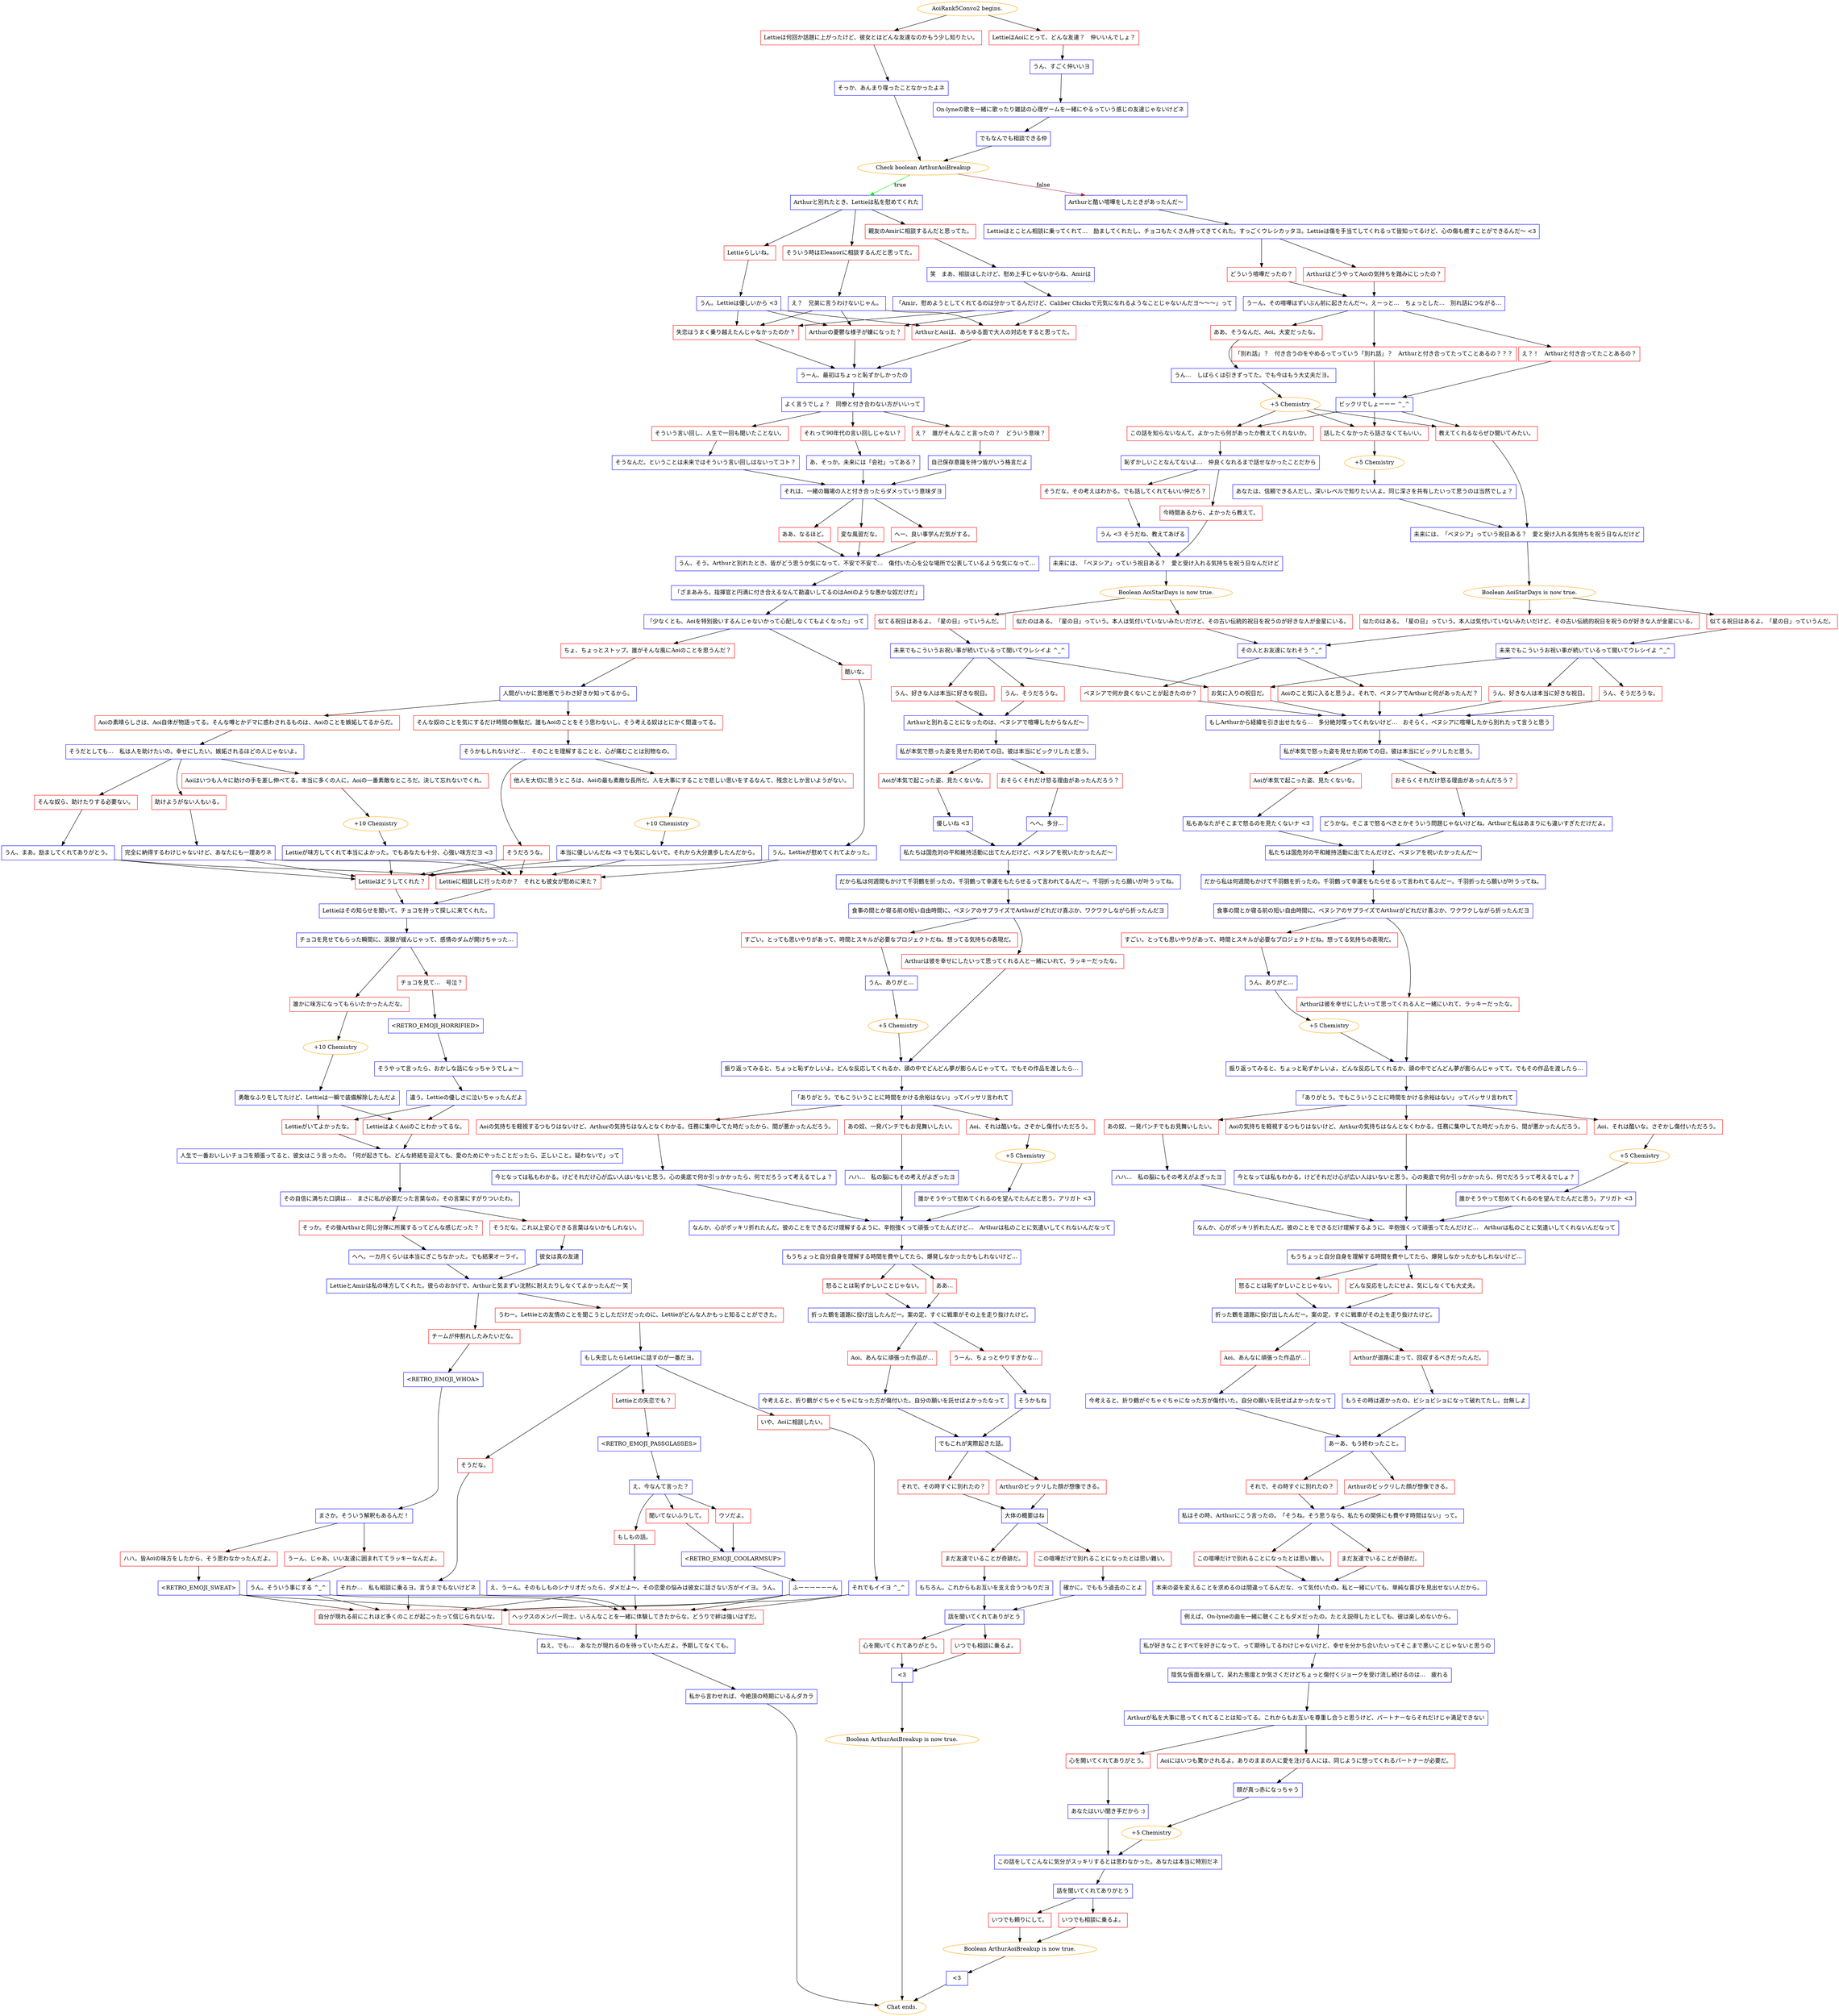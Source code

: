 digraph {
	"AoiRank5Convo2 begins." [color=orange];
		"AoiRank5Convo2 begins." -> j3021342088;
		"AoiRank5Convo2 begins." -> j253830199;
	j3021342088 [label="Lettieは何回か話題に上がったけど、彼女とはどんな友達なのかもう少し知りたい。",shape=box,color=red];
		j3021342088 -> j198829343;
	j253830199 [label="LettieはAoiにとって、どんな友達？　仲いいんでしょ？",shape=box,color=red];
		j253830199 -> j3880149119;
	j198829343 [label="そっか、あんまり喋ったことなかったよネ",shape=box,color=blue];
		j198829343 -> j3919667655;
	j3880149119 [label="うん、すごく仲いいヨ",shape=box,color=blue];
		j3880149119 -> j2576248014;
	j3919667655 [label="Check boolean ArthurAoiBreakup",color=orange];
		j3919667655 -> j1828233437 [label=true,color=green];
		j3919667655 -> j1200729487 [label=false,color=brown];
	j2576248014 [label="On-lyneの歌を一緒に歌ったり雑誌の心理ゲームを一緒にやるっていう感じの友達じゃないけどネ",shape=box,color=blue];
		j2576248014 -> j1580626042;
	j1828233437 [label="Arthurと別れたとき、Lettieは私を慰めてくれた",shape=box,color=blue];
		j1828233437 -> j3885360396;
		j1828233437 -> j117481311;
		j1828233437 -> j4188351930;
	j1200729487 [label="Arthurと酷い喧嘩をしたときがあったんだ～",shape=box,color=blue];
		j1200729487 -> j1428053855;
	j1580626042 [label="でもなんでも相談できる仲",shape=box,color=blue];
		j1580626042 -> j3919667655;
	j3885360396 [label="そういう時はEleanorに相談するんだと思ってた。",shape=box,color=red];
		j3885360396 -> j1157221321;
	j117481311 [label="親友のAmirに相談するんだと思ってた。",shape=box,color=red];
		j117481311 -> j1881168906;
	j4188351930 [label="Lettieらしいね。",shape=box,color=red];
		j4188351930 -> j2028825500;
	j1428053855 [label="Lettieはとことん相談に乗ってくれて…　励ましてくれたし、チョコもたくさん持ってきてくれた。すっごくウレシカッタヨ。Lettieは傷を手当てしてくれるって皆知ってるけど、心の傷も癒すことができるんだ～ <3",shape=box,color=blue];
		j1428053855 -> j4114008352;
		j1428053855 -> j2408176361;
	j1157221321 [label="え？　兄弟に言うわけないじゃん。",shape=box,color=blue];
		j1157221321 -> j3512352191;
		j1157221321 -> j773356507;
		j1157221321 -> j55867361;
	j1881168906 [label="笑　まあ、相談はしたけど、慰め上手じゃないからね、Amirは",shape=box,color=blue];
		j1881168906 -> j3104156539;
	j2028825500 [label="うん。Lettieは優しいから <3",shape=box,color=blue];
		j2028825500 -> j3512352191;
		j2028825500 -> j773356507;
		j2028825500 -> j55867361;
	j4114008352 [label="どういう喧嘩だったの？",shape=box,color=red];
		j4114008352 -> j899884019;
	j2408176361 [label="ArthurはどうやってAoiの気持ちを踏みにじったの？",shape=box,color=red];
		j2408176361 -> j899884019;
	j3512352191 [label="Arthurの憂鬱な様子が嫌になった？",shape=box,color=red];
		j3512352191 -> j1539559658;
	j773356507 [label="失恋はうまく乗り越えたんじゃなかったのか？",shape=box,color=red];
		j773356507 -> j1539559658;
	j55867361 [label="ArthurとAoiは、あらゆる面で大人の対応をすると思ってた。",shape=box,color=red];
		j55867361 -> j1539559658;
	j3104156539 [label="「Amir、慰めようとしてくれてるのは分かってるんだけど、Caliber Chicksで元気になれるようなことじゃないんだヨ～～～」って",shape=box,color=blue];
		j3104156539 -> j3512352191;
		j3104156539 -> j773356507;
		j3104156539 -> j55867361;
	j899884019 [label="うーん、その喧嘩はずいぶん前に起きたんだ～。えーっと…　ちょっとした…　別れ話につながる…",shape=box,color=blue];
		j899884019 -> j482169883;
		j899884019 -> j1038049207;
		j899884019 -> j3719439331;
	j1539559658 [label="うーん、最初はちょっと恥ずかしかったの",shape=box,color=blue];
		j1539559658 -> j4236654272;
	j482169883 [label="え？！　Arthurと付き合ってたことあるの？",shape=box,color=red];
		j482169883 -> j780316066;
	j1038049207 [label="「別れ話」？　付き合うのをやめるってっていう「別れ話」？　Arthurと付き合ってたってことあるの？？？",shape=box,color=red];
		j1038049207 -> j780316066;
	j3719439331 [label="ああ、そうなんだ、Aoi。大変だったな。",shape=box,color=red];
		j3719439331 -> j1006336497;
	j4236654272 [label="よく言うでしょ？　同僚と付き合わない方がいいって",shape=box,color=blue];
		j4236654272 -> j1307527202;
		j4236654272 -> j1178976278;
		j4236654272 -> j2531430359;
	j780316066 [label="ビックリでしょーーー ^_^",shape=box,color=blue];
		j780316066 -> j103739170;
		j780316066 -> j648158612;
		j780316066 -> j704445105;
	j1006336497 [label="うん…　しばらくは引きずってた。でも今はもう大丈夫だヨ。",shape=box,color=blue];
		j1006336497 -> j1152607240;
	j1307527202 [label="そういう言い回し、人生で一回も聞いたことない。",shape=box,color=red];
		j1307527202 -> j1220012188;
	j1178976278 [label="それって90年代の言い回しじゃない？",shape=box,color=red];
		j1178976278 -> j3452771506;
	j2531430359 [label="え？　誰がそんなこと言ったの？　どういう意味？",shape=box,color=red];
		j2531430359 -> j1370335637;
	j103739170 [label="話したくなかったら話さなくてもいい。",shape=box,color=red];
		j103739170 -> j23957304;
	j648158612 [label="教えてくれるならぜひ聞いてみたい。",shape=box,color=red];
		j648158612 -> j934948953;
	j704445105 [label="この話を知らないなんて。よかったら何があったか教えてくれないか。",shape=box,color=red];
		j704445105 -> j1682680894;
	j1152607240 [label="+5 Chemistry",color=orange];
		j1152607240 -> j103739170;
		j1152607240 -> j648158612;
		j1152607240 -> j704445105;
	j1220012188 [label="そうなんだ。ということは未来ではそういう言い回しはないってコト？",shape=box,color=blue];
		j1220012188 -> j1389931359;
	j3452771506 [label="あ、そっか。未来には「会社」ってある？",shape=box,color=blue];
		j3452771506 -> j1389931359;
	j1370335637 [label="自己保存意識を持つ皆がいう格言だよ",shape=box,color=blue];
		j1370335637 -> j1389931359;
	j23957304 [label="+5 Chemistry",color=orange];
		j23957304 -> j4172093799;
	j934948953 [label="未来には、「ベヌシア」っていう祝日ある？　愛と受け入れる気持ちを祝う日なんだけど",shape=box,color=blue];
		j934948953 -> j3698431878;
	j1682680894 [label="恥ずかしいことなんてないよ…　仲良くなれるまで話せなかったことだから",shape=box,color=blue];
		j1682680894 -> j414976091;
		j1682680894 -> j1389686642;
	j1389931359 [label="それは、一緒の職場の人と付き合ったらダメっていう意味ダヨ",shape=box,color=blue];
		j1389931359 -> j3697935593;
		j1389931359 -> j2844336923;
		j1389931359 -> j329482826;
	j4172093799 [label="あなたは、信頼できる人だし、深いレベルで知りたい人よ。同じ深さを共有したいって思うのは当然でしょ？",shape=box,color=blue];
		j4172093799 -> j934948953;
	j3698431878 [label="Boolean AoiStarDays is now true.",color=orange];
		j3698431878 -> j1606733482;
		j3698431878 -> j2465575946;
	j414976091 [label="今時間あるから、よかったら教えて。",shape=box,color=red];
		j414976091 -> j704550114;
	j1389686642 [label="そうだな。その考えはわかる。でも話してくれてもいい仲だろ？",shape=box,color=red];
		j1389686642 -> j991899883;
	j3697935593 [label="ああ、なるほど。",shape=box,color=red];
		j3697935593 -> j424307155;
	j2844336923 [label="変な風習だな。",shape=box,color=red];
		j2844336923 -> j424307155;
	j329482826 [label="へー、良い事学んだ気がする。",shape=box,color=red];
		j329482826 -> j424307155;
	j1606733482 [label="似てる祝日はあるよ。「星の日」っていうんだ。",shape=box,color=red];
		j1606733482 -> j1335531023;
	j2465575946 [label="似たのはある。「星の日」っていう。本人は気付いていないみたいだけど、その古い伝統的祝日を祝うのが好きな人が金星にいる。",shape=box,color=red];
		j2465575946 -> j1008052375;
	j704550114 [label="未来には、「ベヌシア」っていう祝日ある？　愛と受け入れる気持ちを祝う日なんだけど",shape=box,color=blue];
		j704550114 -> j3257642712;
	j991899883 [label="うん <3 そうだね、教えてあげる",shape=box,color=blue];
		j991899883 -> j704550114;
	j424307155 [label="うん、そう。Arthurと別れたとき、皆がどう思うか気になって、不安で不安で…　傷付いた心を公な場所で公表しているような気になって…",shape=box,color=blue];
		j424307155 -> j764083781;
	j1335531023 [label="未来でもこういうお祝い事が続いているって聞いてウレシイよ ^_^",shape=box,color=blue];
		j1335531023 -> j1824496205;
		j1335531023 -> j3164767862;
		j1335531023 -> j3129336427;
	j1008052375 [label="その人とお友達になれそう ^_^",shape=box,color=blue];
		j1008052375 -> j792336276;
		j1008052375 -> j212832365;
	j3257642712 [label="Boolean AoiStarDays is now true.",color=orange];
		j3257642712 -> j2687880842;
		j3257642712 -> j384411901;
	j764083781 [label="「ざまあみろ。指揮官と円満に付き合えるなんて勘違いしてるのはAoiのような愚かな奴だけだ」",shape=box,color=blue];
		j764083781 -> j1131757540;
	j1824496205 [label="うん、そうだろうな。",shape=box,color=red];
		j1824496205 -> j4225961679;
	j3164767862 [label="うん、好きな人は本当に好きな祝日。",shape=box,color=red];
		j3164767862 -> j4225961679;
	j3129336427 [label="お気に入りの祝日だ。",shape=box,color=red];
		j3129336427 -> j4225961679;
	j792336276 [label="Aoiのこと気に入ると思うよ。それで、ベヌシアでArthurと何があったんだ？",shape=box,color=red];
		j792336276 -> j4225961679;
	j212832365 [label="ベヌシアで何か良くないことが起きたのか？",shape=box,color=red];
		j212832365 -> j4225961679;
	j2687880842 [label="似たのはある。「星の日」っていう。本人は気付いていないみたいだけど、その古い伝統的祝日を祝うのが好きな人が金星にいる。",shape=box,color=red];
		j2687880842 -> j1008052375;
	j384411901 [label="似てる祝日はあるよ。「星の日」っていうんだ。",shape=box,color=red];
		j384411901 -> j1440473405;
	j1131757540 [label="「少なくとも、Aoiを特別扱いするんじゃないかって心配しなくてもよくなった」って",shape=box,color=blue];
		j1131757540 -> j1612292503;
		j1131757540 -> j2130862763;
	j4225961679 [label="もしArthurから経緯を引き出せたなら…　多分絶対喋ってくれないけど…　おそらく、ベヌシアに喧嘩したから別れたって言うと思う",shape=box,color=blue];
		j4225961679 -> j731566308;
	j1440473405 [label="未来でもこういうお祝い事が続いているって聞いてウレシイよ ^_^",shape=box,color=blue];
		j1440473405 -> j3129336427;
		j1440473405 -> j2278489005;
		j1440473405 -> j2454991248;
	j1612292503 [label="ちょ、ちょっとストップ。誰がそんな風にAoiのことを思うんだ？",shape=box,color=red];
		j1612292503 -> j1395149214;
	j2130862763 [label="酷いな。",shape=box,color=red];
		j2130862763 -> j1307594241;
	j731566308 [label="私が本気で怒った姿を見せた初めての日。彼は本当にビックリしたと思う。",shape=box,color=blue];
		j731566308 -> j2634645183;
		j731566308 -> j4160558474;
	j2278489005 [label="うん、好きな人は本当に好きな祝日。",shape=box,color=red];
		j2278489005 -> j2964559860;
	j2454991248 [label="うん、そうだろうな。",shape=box,color=red];
		j2454991248 -> j2964559860;
	j1395149214 [label="人間がいかに意地悪でうわさ好きか知ってるから。",shape=box,color=blue];
		j1395149214 -> j1627778823;
		j1395149214 -> j555243406;
	j1307594241 [label="うん。Lettieが慰めてくれてよかった。",shape=box,color=blue];
		j1307594241 -> j3411220464;
		j1307594241 -> j3137393453;
	j2634645183 [label="Aoiが本気で起こった姿、見たくないな。",shape=box,color=red];
		j2634645183 -> j3103362292;
	j4160558474 [label="おそらくそれだけ怒る理由があったんだろう？",shape=box,color=red];
		j4160558474 -> j674494812;
	j2964559860 [label="Arthurと別れることになったのは、ベヌシアで喧嘩したからなんだ～",shape=box,color=blue];
		j2964559860 -> j2360784853;
	j1627778823 [label="そんな奴のことを気にするだけ時間の無駄だ。誰もAoiのことをそう思わないし、そう考える奴はとにかく間違ってる。",shape=box,color=red];
		j1627778823 -> j2237923078;
	j555243406 [label="Aoiの素晴らしさは、Aoi自体が物語ってる。そんな噂とかデマに惑わされるものは、Aoiのことを嫉妬してるからだ。",shape=box,color=red];
		j555243406 -> j1861606122;
	j3411220464 [label="Lettieに相談しに行ったのか？　それとも彼女が慰めに来た？",shape=box,color=red];
		j3411220464 -> j2091709871;
	j3137393453 [label="Lettieはどうしてくれた？",shape=box,color=red];
		j3137393453 -> j2091709871;
	j3103362292 [label="私もあなたがそこまで怒るのを見たくないナ <3",shape=box,color=blue];
		j3103362292 -> j1261150266;
	j674494812 [label="どうかな。そこまで怒るべきとかそういう問題じゃないけどね。Arthurと私はあまりにも違いすぎただけだよ。",shape=box,color=blue];
		j674494812 -> j1261150266;
	j2360784853 [label="私が本気で怒った姿を見せた初めての日。彼は本当にビックリしたと思う。",shape=box,color=blue];
		j2360784853 -> j3570409687;
		j2360784853 -> j32292326;
	j2237923078 [label="そうかもしれないけど…　そのことを理解することと、心が痛むことは別物なの。",shape=box,color=blue];
		j2237923078 -> j2676272304;
		j2237923078 -> j4119338240;
	j1861606122 [label="そうだとしても…　私は人を助けたいの。幸せにしたい。嫉妬されるほどの人じゃないよ。",shape=box,color=blue];
		j1861606122 -> j1695863685;
		j1861606122 -> j2517635473;
		j1861606122 -> j3865068303;
	j2091709871 [label="Lettieはその知らせを聞いて、チョコを持って探しに来てくれた。",shape=box,color=blue];
		j2091709871 -> j837862659;
	j1261150266 [label="私たちは国危対の平和維持活動に出てたんだけど、ベヌシアを祝いたかったんだ～",shape=box,color=blue];
		j1261150266 -> j2796590366;
	j3570409687 [label="Aoiが本気で起こった姿、見たくないな。",shape=box,color=red];
		j3570409687 -> j3773066835;
	j32292326 [label="おそらくそれだけ怒る理由があったんだろう？",shape=box,color=red];
		j32292326 -> j3867047902;
	j2676272304 [label="他人を大切に思うところは、Aoiの最も素敵な長所だ。人を大事にすることで悲しい思いをするなんて、残念としか言いようがない。",shape=box,color=red];
		j2676272304 -> j1952427715;
	j4119338240 [label="そうだろうな。",shape=box,color=red];
		j4119338240 -> j3411220464;
		j4119338240 -> j3137393453;
	j1695863685 [label="そんな奴ら、助けたりする必要ない。",shape=box,color=red];
		j1695863685 -> j3835700389;
	j2517635473 [label="助けようがない人もいる。",shape=box,color=red];
		j2517635473 -> j4200496755;
	j3865068303 [label="Aoiはいつも人々に助けの手を差し伸べてる。本当に多くの人に。Aoiの一番素敵なところだ。決して忘れないでくれ。",shape=box,color=red];
		j3865068303 -> j2220060156;
	j837862659 [label="チョコを見せてもらった瞬間に、涙腺が緩んじゃって、感情のダムが開けちゃった…",shape=box,color=blue];
		j837862659 -> j4054995486;
		j837862659 -> j1110674117;
	j2796590366 [label="だから私は何週間もかけて千羽鶴を折ったの。千羽鶴って幸運をもたらせるって言われてるんだー。千羽折ったら願いが叶うってね。",shape=box,color=blue];
		j2796590366 -> j3196409366;
	j3773066835 [label="優しいね <3",shape=box,color=blue];
		j3773066835 -> j4284416366;
	j3867047902 [label="へへ。多分…",shape=box,color=blue];
		j3867047902 -> j4284416366;
	j1952427715 [label="+10 Chemistry",color=orange];
		j1952427715 -> j1044135508;
	j3835700389 [label="うん、まあ。励ましてくれてありがとう。",shape=box,color=blue];
		j3835700389 -> j3411220464;
		j3835700389 -> j3137393453;
	j4200496755 [label="完全に納得するわけじゃないけど、あなたにも一理ありネ",shape=box,color=blue];
		j4200496755 -> j3411220464;
		j4200496755 -> j3137393453;
	j2220060156 [label="+10 Chemistry",color=orange];
		j2220060156 -> j3872125557;
	j4054995486 [label="誰かに味方になってもらいたかったんだな。",shape=box,color=red];
		j4054995486 -> j2791200363;
	j1110674117 [label="チョコを見て…　号泣？",shape=box,color=red];
		j1110674117 -> j232265672;
	j3196409366 [label="食事の間とか寝る前の短い自由時間に、ベヌシアのサプライズでArthurがどれだけ喜ぶか、ワクワクしながら折ったんだヨ",shape=box,color=blue];
		j3196409366 -> j1741297919;
		j3196409366 -> j821068129;
	j4284416366 [label="私たちは国危対の平和維持活動に出てたんだけど、ベヌシアを祝いたかったんだ～",shape=box,color=blue];
		j4284416366 -> j547802539;
	j1044135508 [label="本当に優しいんだね <3 でも気にしないで。それから大分進歩したんだから。",shape=box,color=blue];
		j1044135508 -> j3411220464;
		j1044135508 -> j3137393453;
	j3872125557 [label="Lettieが味方してくれて本当によかった。でもあなたも十分、心強い味方だヨ <3",shape=box,color=blue];
		j3872125557 -> j3411220464;
		j3872125557 -> j3137393453;
	j2791200363 [label="+10 Chemistry",color=orange];
		j2791200363 -> j2902597297;
	j232265672 [label="<RETRO_EMOJI_HORRIFIED>",shape=box,color=blue];
		j232265672 -> j4140471546;
	j1741297919 [label="すごい。とっても思いやりがあって、時間とスキルが必要なプロジェクトだね。想ってる気持ちの表現だ。",shape=box,color=red];
		j1741297919 -> j2175451230;
	j821068129 [label="Arthurは彼を幸せにしたいって思ってくれる人と一緒にいれて、ラッキーだったな。",shape=box,color=red];
		j821068129 -> j9391060;
	j547802539 [label="だから私は何週間もかけて千羽鶴を折ったの。千羽鶴って幸運をもたらせるって言われてるんだー。千羽折ったら願いが叶うってね。",shape=box,color=blue];
		j547802539 -> j4252761211;
	j2902597297 [label="勇敢なふりをしてたけど、Lettieは一瞬で装備解除したんだよ",shape=box,color=blue];
		j2902597297 -> j575033434;
		j2902597297 -> j994021208;
	j4140471546 [label="そうやって言ったら、おかしな話になっちゃうでしょ～",shape=box,color=blue];
		j4140471546 -> j321678882;
	j2175451230 [label="うん、ありがと…",shape=box,color=blue];
		j2175451230 -> j1327614213;
	j9391060 [label="振り返ってみると、ちょっと恥ずかしいよ。どんな反応してくれるか、頭の中でどんどん夢が膨らんじゃってて。でもその作品を渡したら…",shape=box,color=blue];
		j9391060 -> j6785626;
	j4252761211 [label="食事の間とか寝る前の短い自由時間に、ベヌシアのサプライズでArthurがどれだけ喜ぶか、ワクワクしながら折ったんだヨ",shape=box,color=blue];
		j4252761211 -> j2590231232;
		j4252761211 -> j877736462;
	j575033434 [label="Lettieがいてよかったな。",shape=box,color=red];
		j575033434 -> j4107997908;
	j994021208 [label="LettieはよくAoiのことわかってるな。",shape=box,color=red];
		j994021208 -> j4107997908;
	j321678882 [label="違う。Lettieの優しさに泣いちゃったんだよ",shape=box,color=blue];
		j321678882 -> j575033434;
		j321678882 -> j994021208;
	j1327614213 [label="+5 Chemistry",color=orange];
		j1327614213 -> j9391060;
	j6785626 [label="「ありがとう。でもこういうことに時間をかける余裕はない」ってバッサリ言われて",shape=box,color=blue];
		j6785626 -> j3886919315;
		j6785626 -> j223486981;
		j6785626 -> j2830459962;
	j2590231232 [label="Arthurは彼を幸せにしたいって思ってくれる人と一緒にいれて、ラッキーだったな。",shape=box,color=red];
		j2590231232 -> j2665842526;
	j877736462 [label="すごい。とっても思いやりがあって、時間とスキルが必要なプロジェクトだね。想ってる気持ちの表現だ。",shape=box,color=red];
		j877736462 -> j3212327976;
	j4107997908 [label="人生で一番おいしいチョコを頬張ってると、彼女はこう言ったの。「何が起きても、どんな終結を迎えても、愛のためにやったことだったら、正しいこと。疑わないで」って",shape=box,color=blue];
		j4107997908 -> j3599408264;
	j3886919315 [label="あの奴、一発パンチでもお見舞いしたい。",shape=box,color=red];
		j3886919315 -> j1881408841;
	j223486981 [label="Aoi、それは酷いな。さぞかし傷付いただろう。",shape=box,color=red];
		j223486981 -> j2250709085;
	j2830459962 [label="Aoiの気持ちを軽視するつもりはないけど、Arthurの気持ちはなんとなくわかる。任務に集中してた時だったから、間が悪かったんだろう。",shape=box,color=red];
		j2830459962 -> j2129133249;
	j2665842526 [label="振り返ってみると、ちょっと恥ずかしいよ。どんな反応してくれるか、頭の中でどんどん夢が膨らんじゃってて。でもその作品を渡したら…",shape=box,color=blue];
		j2665842526 -> j2898278891;
	j3212327976 [label="うん、ありがと…",shape=box,color=blue];
		j3212327976 -> j267975606;
	j3599408264 [label="その自信に満ちた口調は…　まさに私が必要だった言葉なの。その言葉にすがりついたわ。",shape=box,color=blue];
		j3599408264 -> j404359092;
		j3599408264 -> j3817011884;
	j1881408841 [label="ハハ…　私の脳にもその考えがよぎったヨ",shape=box,color=blue];
		j1881408841 -> j718718093;
	j2250709085 [label="+5 Chemistry",color=orange];
		j2250709085 -> j553397271;
	j2129133249 [label="今となっては私もわかる。けどそれだけ心が広い人はいないと思う。心の奥底で何か引っかかったら、何でだろうって考えるでしょ？",shape=box,color=blue];
		j2129133249 -> j718718093;
	j2898278891 [label="「ありがとう。でもこういうことに時間をかける余裕はない」ってバッサリ言われて",shape=box,color=blue];
		j2898278891 -> j2410069281;
		j2898278891 -> j2888813609;
		j2898278891 -> j3065614549;
	j267975606 [label="+5 Chemistry",color=orange];
		j267975606 -> j2665842526;
	j404359092 [label="そっか。その後Arthurと同じ分隊に所属するってどんな感じだった？",shape=box,color=red];
		j404359092 -> j132528430;
	j3817011884 [label="そうだな。これ以上安心できる言葉はないかもしれない。",shape=box,color=red];
		j3817011884 -> j1947528132;
	j718718093 [label="なんか、心がポッキリ折れたんだ。彼のことをできるだけ理解するように、辛抱強くって頑張ってたんだけど…　Arthurは私のことに気遣いしてくれないんだなって",shape=box,color=blue];
		j718718093 -> j447657232;
	j553397271 [label="誰かそうやって慰めてくれるのを望んでたんだと思う。アリガト <3",shape=box,color=blue];
		j553397271 -> j718718093;
	j2410069281 [label="Aoiの気持ちを軽視するつもりはないけど、Arthurの気持ちはなんとなくわかる。任務に集中してた時だったから、間が悪かったんだろう。",shape=box,color=red];
		j2410069281 -> j474528132;
	j2888813609 [label="Aoi、それは酷いな。さぞかし傷付いただろう。",shape=box,color=red];
		j2888813609 -> j558916631;
	j3065614549 [label="あの奴、一発パンチでもお見舞いしたい。",shape=box,color=red];
		j3065614549 -> j2230300384;
	j132528430 [label="へへ。一カ月くらいは本当にぎこちなかった。でも結果オーライ。",shape=box,color=blue];
		j132528430 -> j4273436549;
	j1947528132 [label="彼女は真の友達",shape=box,color=blue];
		j1947528132 -> j4273436549;
	j447657232 [label="もうちょっと自分自身を理解する時間を費やしてたら、爆発しなかったかもしれないけど…",shape=box,color=blue];
		j447657232 -> j94124476;
		j447657232 -> j1308010897;
	j474528132 [label="今となっては私もわかる。けどそれだけ心が広い人はいないと思う。心の奥底で何か引っかかったら、何でだろうって考えるでしょ？",shape=box,color=blue];
		j474528132 -> j628285306;
	j558916631 [label="+5 Chemistry",color=orange];
		j558916631 -> j4108375005;
	j2230300384 [label="ハハ…　私の脳にもその考えがよぎったヨ",shape=box,color=blue];
		j2230300384 -> j628285306;
	j4273436549 [label="LettieとAmirは私の味方してくれた。彼らのおかげで、Arthurと気まずい沈黙に耐えたりしなくてよかったんだ～ 笑",shape=box,color=blue];
		j4273436549 -> j2189500790;
		j4273436549 -> j501852670;
	j94124476 [label="怒ることは恥ずかしいことじゃない。",shape=box,color=red];
		j94124476 -> j1443988830;
	j1308010897 [label="どんな反応をしたにせよ、気にしなくても大丈夫。",shape=box,color=red];
		j1308010897 -> j1443988830;
	j628285306 [label="なんか、心がポッキリ折れたんだ。彼のことをできるだけ理解するように、辛抱強くって頑張ってたんだけど…　Arthurは私のことに気遣いしてくれないんだなって",shape=box,color=blue];
		j628285306 -> j1350727289;
	j4108375005 [label="誰かそうやって慰めてくれるのを望んでたんだと思う。アリガト <3",shape=box,color=blue];
		j4108375005 -> j628285306;
	j2189500790 [label="うわー。Lettieとの友情のことを聞こうとしただけだったのに、Lettieがどんな人かもっと知ることができた。",shape=box,color=red];
		j2189500790 -> j1268067331;
	j501852670 [label="チームが仲割れしたみたいだな。",shape=box,color=red];
		j501852670 -> j2177282017;
	j1443988830 [label="折った鶴を道路に投げ出したんだー。案の定、すぐに戦車がその上を走り抜けたけど。",shape=box,color=blue];
		j1443988830 -> j3473790420;
		j1443988830 -> j153496369;
	j1350727289 [label="もうちょっと自分自身を理解する時間を費やしてたら、爆発しなかったかもしれないけど…",shape=box,color=blue];
		j1350727289 -> j2148090295;
		j1350727289 -> j4208322360;
	j1268067331 [label="もし失恋したらLettieに話すのが一番だヨ。",shape=box,color=blue];
		j1268067331 -> j946295681;
		j1268067331 -> j2852630951;
		j1268067331 -> j3966219956;
	j2177282017 [label="<RETRO_EMOJI_WHOA>",shape=box,color=blue];
		j2177282017 -> j623995303;
	j3473790420 [label="Aoi、あんなに頑張った作品が…",shape=box,color=red];
		j3473790420 -> j3552438302;
	j153496369 [label="Arthurが道路に走って、回収するべきだったんだ。",shape=box,color=red];
		j153496369 -> j2961061292;
	j2148090295 [label="怒ることは恥ずかしいことじゃない。",shape=box,color=red];
		j2148090295 -> j2285864828;
	j4208322360 [label="ああ…",shape=box,color=red];
		j4208322360 -> j2285864828;
	j946295681 [label="Lettieとの失恋でも？",shape=box,color=red];
		j946295681 -> j2949986372;
	j2852630951 [label="いや、Aoiに相談したい。",shape=box,color=red];
		j2852630951 -> j1736999313;
	j3966219956 [label="そうだな。",shape=box,color=red];
		j3966219956 -> j2346052507;
	j623995303 [label="まさか。そういう解釈もあるんだ！",shape=box,color=blue];
		j623995303 -> j39291289;
		j623995303 -> j849621219;
	j3552438302 [label="今考えると、折り鶴がぐちゃぐちゃになった方が傷付いた。自分の願いを託せばよかったなって",shape=box,color=blue];
		j3552438302 -> j3088037440;
	j2961061292 [label="もうその時は遅かったの。ビショビショになって破れてたし。台無しよ",shape=box,color=blue];
		j2961061292 -> j3088037440;
	j2285864828 [label="折った鶴を道路に投げ出したんだー。案の定、すぐに戦車がその上を走り抜けたけど。",shape=box,color=blue];
		j2285864828 -> j1212595548;
		j2285864828 -> j1667135052;
	j2949986372 [label="<RETRO_EMOJI_PASSGLASSES>",shape=box,color=blue];
		j2949986372 -> j1539937096;
	j1736999313 [label="それでもイイヨ ^_^",shape=box,color=blue];
		j1736999313 -> j1039293449;
		j1736999313 -> j4058569959;
	j2346052507 [label="それか…　私も相談に乗るヨ。言うまでもないけどネ",shape=box,color=blue];
		j2346052507 -> j1039293449;
		j2346052507 -> j4058569959;
	j39291289 [label="ハハ。皆Aoiの味方をしたから、そう思わなかったんだよ。",shape=box,color=red];
		j39291289 -> j3599167279;
	j849621219 [label="うーん、じゃあ、いい友達に囲まれててラッキーなんだよ。",shape=box,color=red];
		j849621219 -> j504127690;
	j3088037440 [label="あーあ、もう終わったこと。",shape=box,color=blue];
		j3088037440 -> j2885054225;
		j3088037440 -> j2834203796;
	j1212595548 [label="Aoi、あんなに頑張った作品が…",shape=box,color=red];
		j1212595548 -> j2136714111;
	j1667135052 [label="うーん、ちょっとやりすぎかな…",shape=box,color=red];
		j1667135052 -> j2433491872;
	j1539937096 [label="え、今なんて言った？",shape=box,color=blue];
		j1539937096 -> j2198592889;
		j1539937096 -> j2486756365;
		j1539937096 -> j2918026050;
	j1039293449 [label="ヘックスのメンバー同士、いろんなことを一緒に体験してきたからな。どうりで絆は強いはずだ。",shape=box,color=red];
		j1039293449 -> j1339395821;
	j4058569959 [label="自分が現れる前にこれほど多くのことが起こったって信じられないな。",shape=box,color=red];
		j4058569959 -> j1339395821;
	j3599167279 [label="<RETRO_EMOJI_SWEAT>",shape=box,color=blue];
		j3599167279 -> j1039293449;
		j3599167279 -> j4058569959;
	j504127690 [label="うん。そういう事にする ^_^",shape=box,color=blue];
		j504127690 -> j1039293449;
		j504127690 -> j4058569959;
	j2885054225 [label="それで、その時すぐに別れたの？",shape=box,color=red];
		j2885054225 -> j1774004090;
	j2834203796 [label="Arthurのビックリした顔が想像できる。",shape=box,color=red];
		j2834203796 -> j1774004090;
	j2136714111 [label="今考えると、折り鶴がぐちゃぐちゃになった方が傷付いた。自分の願いを託せばよかったなって",shape=box,color=blue];
		j2136714111 -> j1041075709;
	j2433491872 [label="そうかもね",shape=box,color=blue];
		j2433491872 -> j1041075709;
	j2198592889 [label="もしもの話。",shape=box,color=red];
		j2198592889 -> j3157183201;
	j2486756365 [label="ウソだよ。",shape=box,color=red];
		j2486756365 -> j2669229251;
	j2918026050 [label="聞いてないふりして。",shape=box,color=red];
		j2918026050 -> j2669229251;
	j1339395821 [label="ねえ、でも…　あなたが現れるのを待っていたんだよ。予期してなくても。",shape=box,color=blue];
		j1339395821 -> j4059611677;
	j1774004090 [label="私はその時、Arthurにこう言ったの。「そうね。そう思うなら、私たちの関係にも費やす時間はない」って。",shape=box,color=blue];
		j1774004090 -> j671346983;
		j1774004090 -> j2916338315;
	j1041075709 [label="でもこれが実際起きた話。",shape=box,color=blue];
		j1041075709 -> j2700640171;
		j1041075709 -> j2310808669;
	j3157183201 [label="え、うーん。そのもしものシナリオだったら、ダメだよ～。その恋愛の悩みは彼女に話さない方がイイヨ。うん。",shape=box,color=blue];
		j3157183201 -> j1039293449;
		j3157183201 -> j4058569959;
	j2669229251 [label="<RETRO_EMOJI_COOLARMSUP>",shape=box,color=blue];
		j2669229251 -> j4065335215;
	j4059611677 [label="私から言わせれば、今絶頂の時期にいるんダカラ",shape=box,color=blue];
		j4059611677 -> "Chat ends.";
	j671346983 [label="まだ友達でいることが奇跡だ。",shape=box,color=red];
		j671346983 -> j2183978733;
	j2916338315 [label="この喧嘩だけで別れることになったとは思い難い。",shape=box,color=red];
		j2916338315 -> j2183978733;
	j2700640171 [label="それで、その時すぐに別れたの？",shape=box,color=red];
		j2700640171 -> j3580974028;
	j2310808669 [label="Arthurのビックリした顔が想像できる。",shape=box,color=red];
		j2310808669 -> j3580974028;
	j4065335215 [label="ふーーーーーーん",shape=box,color=blue];
		j4065335215 -> j1039293449;
		j4065335215 -> j4058569959;
	"Chat ends." [color=orange];
	j2183978733 [label="本来の姿を変えることを求めるのは間違ってるんだな、って気付いたの。私と一緒にいても、単純な喜びを見出せない人だから。",shape=box,color=blue];
		j2183978733 -> j1735948176;
	j3580974028 [label="大体の概要はね",shape=box,color=blue];
		j3580974028 -> j3417287945;
		j3580974028 -> j3973746249;
	j1735948176 [label="例えば、On-lyneの曲を一緒に聴くこともダメだったの。たとえ説得したとしても、彼は楽しめないから。",shape=box,color=blue];
		j1735948176 -> j634150629;
	j3417287945 [label="まだ友達でいることが奇跡だ。",shape=box,color=red];
		j3417287945 -> j1279163368;
	j3973746249 [label="この喧嘩だけで別れることになったとは思い難い。",shape=box,color=red];
		j3973746249 -> j2070567160;
	j634150629 [label="私が好きなことすべてを好きになって、って期待してるわけじゃないけど、幸せを分かち合いたいってそこまで悪いことじゃないと思うの",shape=box,color=blue];
		j634150629 -> j4125103478;
	j1279163368 [label="もちろん。これからもお互いを支え合うつもりだヨ",shape=box,color=blue];
		j1279163368 -> j3918377485;
	j2070567160 [label="確かに。でももう過去のことよ",shape=box,color=blue];
		j2070567160 -> j3918377485;
	j4125103478 [label="陰気な仮面を崩して、呆れた態度とか気さくだけどちょっと傷付くジョークを受け流し続けるのは…　疲れる",shape=box,color=blue];
		j4125103478 -> j2350739949;
	j3918377485 [label="話を聞いてくれてありがとう",shape=box,color=blue];
		j3918377485 -> j3262757167;
		j3918377485 -> j3223708946;
	j2350739949 [label="Arthurが私を大事に思ってくれてることは知ってる。これからもお互いを尊重し合うと思うけど、パートナーならそれだけじゃ満足できない",shape=box,color=blue];
		j2350739949 -> j933486168;
		j2350739949 -> j412270526;
	j3262757167 [label="いつでも相談に乗るよ。",shape=box,color=red];
		j3262757167 -> j3847458547;
	j3223708946 [label="心を開いてくれてありがとう。",shape=box,color=red];
		j3223708946 -> j3847458547;
	j933486168 [label="心を開いてくれてありがとう。",shape=box,color=red];
		j933486168 -> j207201950;
	j412270526 [label="Aoiにはいつも驚かされるよ。ありのままの人に愛を注げる人には、同じように想ってくれるパートナーが必要だ。",shape=box,color=red];
		j412270526 -> j1040640937;
	j3847458547 [label="<3",shape=box,color=blue];
		j3847458547 -> j122023758;
	j207201950 [label="あなたはいい聞き手だから :)",shape=box,color=blue];
		j207201950 -> j1464926383;
	j1040640937 [label="顔が真っ赤になっちゃう",shape=box,color=blue];
		j1040640937 -> j3192551662;
	j122023758 [label="Boolean ArthurAoiBreakup is now true.",color=orange];
		j122023758 -> "Chat ends.";
	j1464926383 [label="この話をしてこんなに気分がスッキリするとは思わなかった。あなたは本当に特別だネ",shape=box,color=blue];
		j1464926383 -> j1688926124;
	j3192551662 [label="+5 Chemistry",color=orange];
		j3192551662 -> j1464926383;
	j1688926124 [label="話を聞いてくれてありがとう",shape=box,color=blue];
		j1688926124 -> j4181044605;
		j1688926124 -> j3241974023;
	j4181044605 [label="いつでも頼りにして。",shape=box,color=red];
		j4181044605 -> j242659642;
	j3241974023 [label="いつでも相談に乗るよ。",shape=box,color=red];
		j3241974023 -> j242659642;
	j242659642 [label="Boolean ArthurAoiBreakup is now true.",color=orange];
		j242659642 -> j1841680728;
	j1841680728 [label="<3",shape=box,color=blue];
		j1841680728 -> "Chat ends.";
}